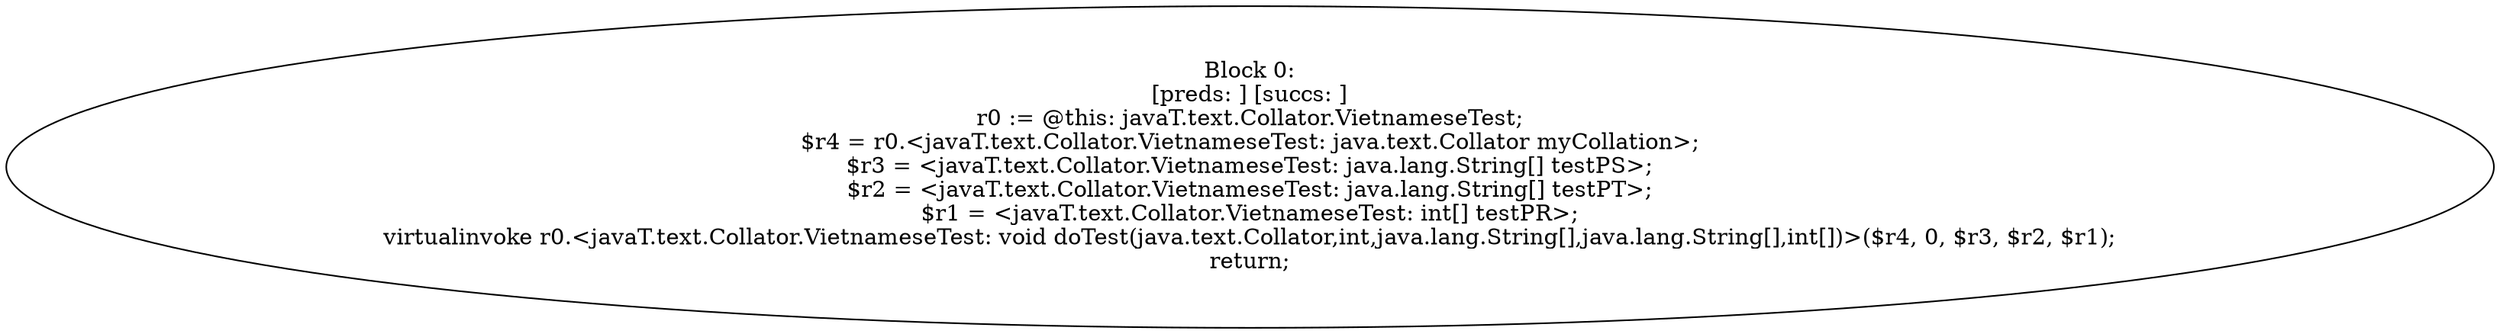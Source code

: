 digraph "unitGraph" {
    "Block 0:
[preds: ] [succs: ]
r0 := @this: javaT.text.Collator.VietnameseTest;
$r4 = r0.<javaT.text.Collator.VietnameseTest: java.text.Collator myCollation>;
$r3 = <javaT.text.Collator.VietnameseTest: java.lang.String[] testPS>;
$r2 = <javaT.text.Collator.VietnameseTest: java.lang.String[] testPT>;
$r1 = <javaT.text.Collator.VietnameseTest: int[] testPR>;
virtualinvoke r0.<javaT.text.Collator.VietnameseTest: void doTest(java.text.Collator,int,java.lang.String[],java.lang.String[],int[])>($r4, 0, $r3, $r2, $r1);
return;
"
}
